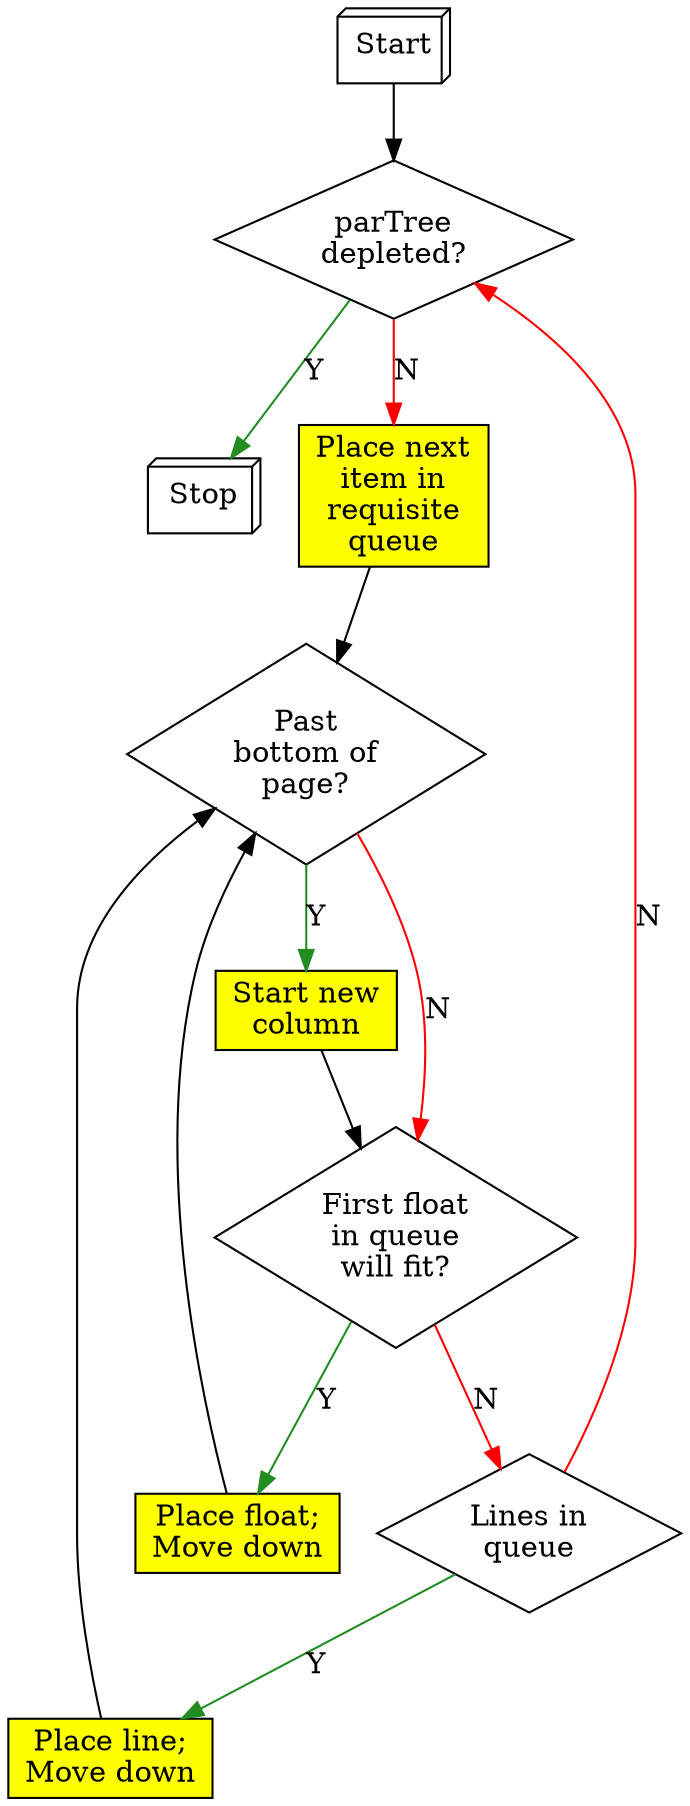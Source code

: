 /*
	Flowchart to describe a simple float layout algorithm.
	Caveat: All floats are assumed to be able to fit in an
	empty column. If this is not the case, the float queue
	will never empty and the process will never terminate.
*/

digraph G {
	node [shape=box];
	rankdir=TB;
/*	subgraph queues {
		node [style=filled, fillcolor=red];
		parTree;
		lineQueue;
		floatQueue;
	}
*/	
	{	node [shape=box3d];
		start [label="Start"];
		stop  [label="Stop"];
	}
	
	{	node [shape=diamond];
		partree  [label="parTree\ndepleted?"];
		pastbot  [label="Past\nbottom of\npage?"];
		floatq   [label="First float\nin queue\nwill fit?"];
		lineq    [label="Lines in\nqueue"];
		//floatfit [label="First float\nwill fit?"];
	}
	
	{	node [style=filled, fillcolor=yellow];
		enqueue [label="Place next\nitem in\nrequisite\nqueue"];
		newcol  [label="Start new\ncolumn"];
		placef  [label="Place float;\nMove down"];
		placel  [label="Place line;\nMove down"];
	}

	start   -> partree;
	enqueue -> pastbot;
	newcol  -> floatq;
	placef  -> pastbot;
	placel  -> pastbot;
	
	{	edge [label="Y", color="forestgreen"];
		partree  -> stop;
		pastbot  -> newcol;
		//floatq   -> floatfit;
		//floatfit -> placef;
		floatq -> placef;
		lineq    -> placel;
	}
	
	{	edge [label="N", color=red];
		pastbot  -> floatq;
		partree  -> enqueue;
		floatq   -> lineq;
		//floatfit -> lineq;
		lineq    -> partree;
	}
	
}

